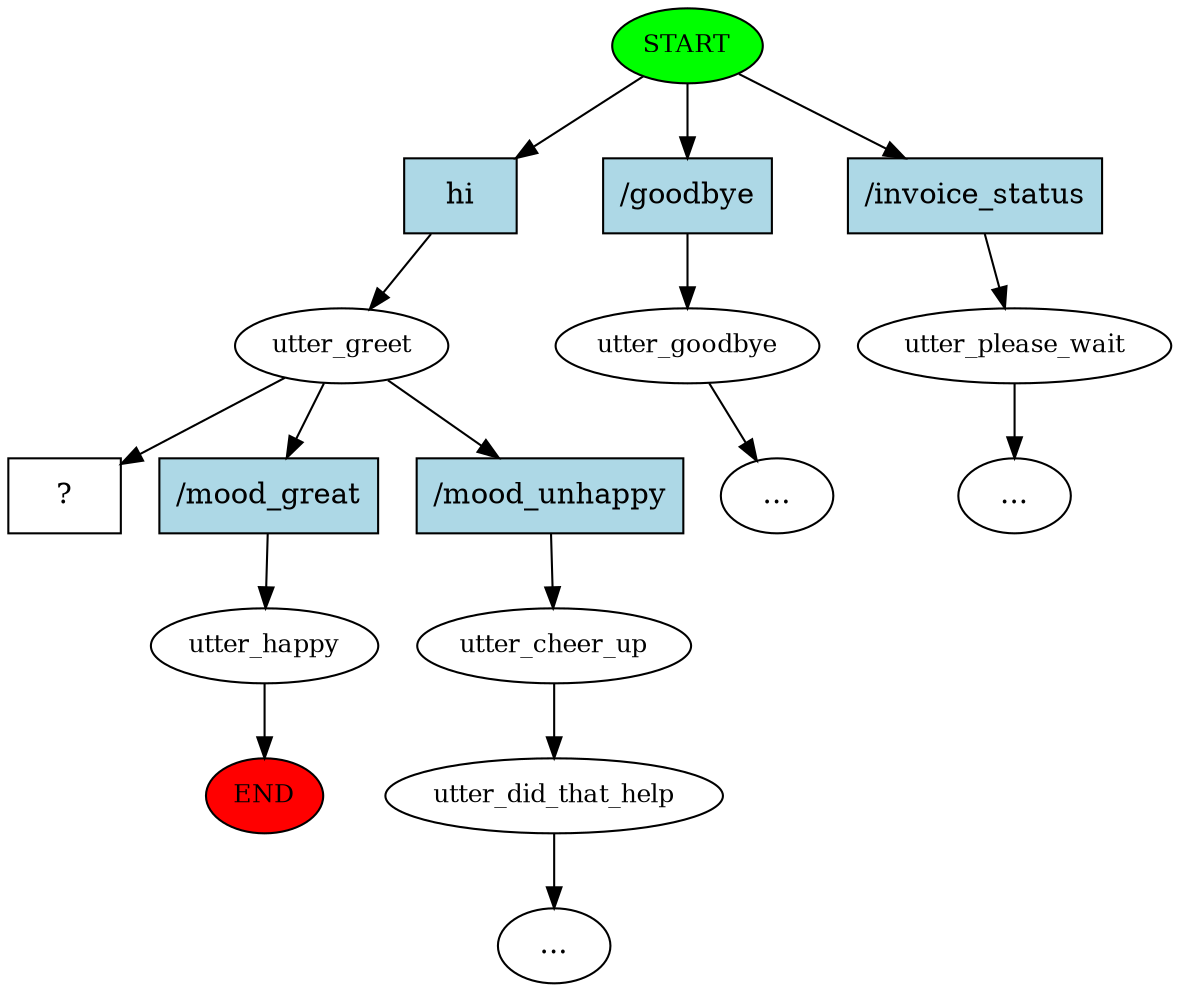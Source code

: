 digraph  {
0 [class="start active", fillcolor=green, fontsize=12, label=START, style=filled];
"-1" [class=end, fillcolor=red, fontsize=12, label=END, style=filled];
1 [class=active, fontsize=12, label=utter_greet];
2 [class="", fontsize=12, label=utter_happy];
4 [class="", fontsize=12, label=utter_cheer_up];
5 [class="", fontsize=12, label=utter_did_that_help];
"-4" [class=ellipsis, label="..."];
9 [class="", fontsize=12, label=utter_goodbye];
"-5" [class=ellipsis, label="..."];
10 [class="", fontsize=12, label=utter_please_wait];
"-6" [class=ellipsis, label="..."];
12 [class="intent dashed active", label="  ?  ", shape=rect];
13 [class="intent active", fillcolor=lightblue, label=hi, shape=rect, style=filled];
14 [class=intent, fillcolor=lightblue, label="/goodbye", shape=rect, style=filled];
15 [class=intent, fillcolor=lightblue, label="/invoice_status", shape=rect, style=filled];
16 [class=intent, fillcolor=lightblue, label="/mood_great", shape=rect, style=filled];
17 [class=intent, fillcolor=lightblue, label="/mood_unhappy", shape=rect, style=filled];
0 -> 13  [class=active, key=0];
0 -> 14  [class="", key=0];
0 -> 15  [class="", key=0];
1 -> 12  [class=active, key=NONE, label=""];
1 -> 16  [class="", key=0];
1 -> 17  [class="", key=0];
2 -> "-1"  [class="", key=NONE, label=""];
4 -> 5  [class="", key=NONE, label=""];
5 -> "-4"  [class="", key=NONE, label=""];
9 -> "-5"  [class="", key=NONE, label=""];
10 -> "-6"  [class="", key=NONE, label=""];
13 -> 1  [class=active, key=0];
14 -> 9  [class="", key=0];
15 -> 10  [class="", key=0];
16 -> 2  [class="", key=0];
17 -> 4  [class="", key=0];
}
